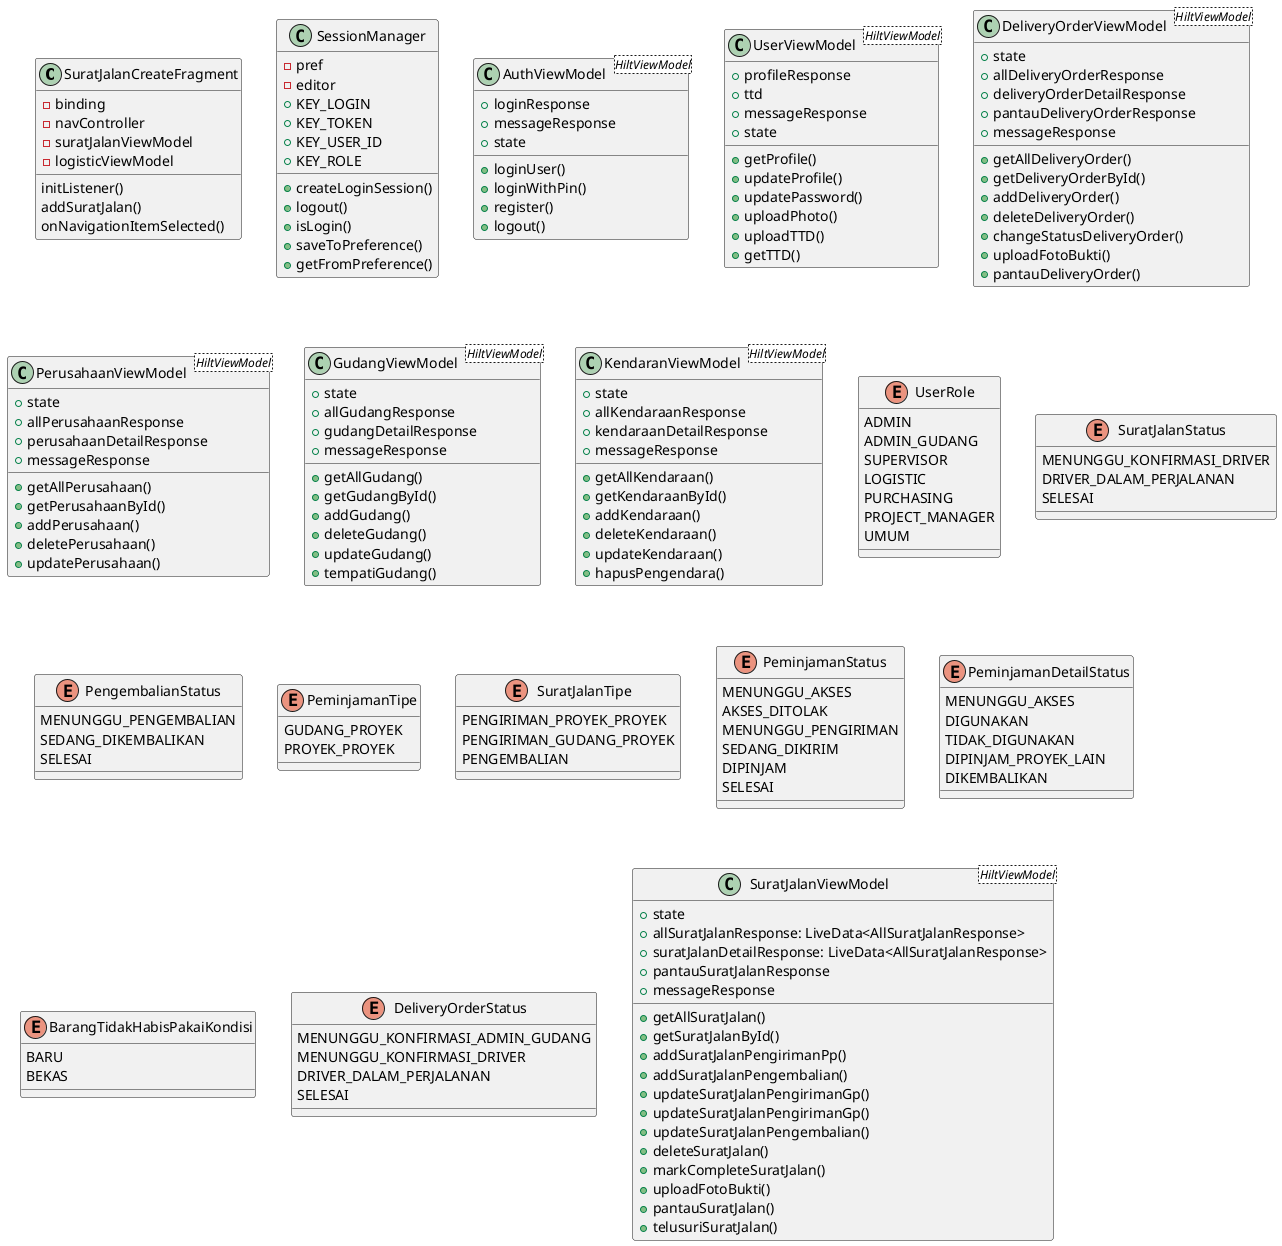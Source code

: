 @startuml
'https://plantuml.com/class-diagram

class SuratJalanCreateFragment{
    -binding
    -navController
    -suratJalanViewModel
    -logisticViewModel
    initListener()
    addSuratJalan()
    onNavigationItemSelected()
}

class SessionManager {
    -pref
    -editor
    +KEY_LOGIN
    +KEY_TOKEN
    +KEY_USER_ID
    +KEY_ROLE
    +createLoginSession()
    +logout()
    +isLogin()
    +saveToPreference()
    +getFromPreference()
}

class AuthViewModel<HiltViewModel> {
    +loginResponse
    +messageResponse
    +state
    +loginUser()
    +loginWithPin()
    +register()
    +logout()
}

class UserViewModel<HiltViewModel>{
    +profileResponse
    +ttd
    +messageResponse
    +state
    +getProfile()
    +updateProfile()
    +updatePassword()
    +uploadPhoto()
    +uploadTTD()
    +getTTD()
}

class DeliveryOrderViewModel<HiltViewModel> {
    +state
    +allDeliveryOrderResponse
    +deliveryOrderDetailResponse
    +pantauDeliveryOrderResponse
    +messageResponse
    +getAllDeliveryOrder()
    +getDeliveryOrderById()
    +addDeliveryOrder()
    +deleteDeliveryOrder()
    +changeStatusDeliveryOrder()
    +uploadFotoBukti()
    +pantauDeliveryOrder()
}

class PerusahaanViewModel<HiltViewModel> {
    +state
    +allPerusahaanResponse
    +perusahaanDetailResponse
    +messageResponse
    +getAllPerusahaan()
    +getPerusahaanById()
    +addPerusahaan()
    +deletePerusahaan()
    +updatePerusahaan()
}

class GudangViewModel<HiltViewModel> {
    +state
    +allGudangResponse
    +gudangDetailResponse
    +messageResponse
    +getAllGudang()
    +getGudangById()
    +addGudang()
    +deleteGudang()
    +updateGudang()
    +tempatiGudang()
}

class KendaranViewModel<HiltViewModel> {
    +state
    +allKendaraanResponse
    +kendaraanDetailResponse
    +messageResponse
    +getAllKendaraan()
    +getKendaraanById()
    +addKendaraan()
    +deleteKendaraan()
    +updateKendaraan()
    +hapusPengendara()
}

enum UserRole {
ADMIN
ADMIN_GUDANG
SUPERVISOR
LOGISTIC
PURCHASING
PROJECT_MANAGER
UMUM
}

enum SuratJalanStatus {
    MENUNGGU_KONFIRMASI_DRIVER
    DRIVER_DALAM_PERJALANAN
    SELESAI
}

enum PengembalianStatus {
    MENUNGGU_PENGEMBALIAN
    SEDANG_DIKEMBALIKAN
    SELESAI
}
enum PeminjamanTipe {
    GUDANG_PROYEK
    PROYEK_PROYEK
}
enum SuratJalanTipe {
    PENGIRIMAN_PROYEK_PROYEK
    PENGIRIMAN_GUDANG_PROYEK
    PENGEMBALIAN
}
enum PeminjamanStatus {
    MENUNGGU_AKSES
    AKSES_DITOLAK
    MENUNGGU_PENGIRIMAN
    SEDANG_DIKIRIM
    DIPINJAM
    SELESAI
}

enum PeminjamanDetailStatus {
    MENUNGGU_AKSES
    DIGUNAKAN
    TIDAK_DIGUNAKAN
    DIPINJAM_PROYEK_LAIN
    DIKEMBALIKAN
}

enum BarangTidakHabisPakaiKondisi {
    BARU
    BEKAS
}

enum DeliveryOrderStatus {
    MENUNGGU_KONFIRMASI_ADMIN_GUDANG
    MENUNGGU_KONFIRMASI_DRIVER
    DRIVER_DALAM_PERJALANAN
    SELESAI
}
class SuratJalanViewModel<HiltViewModel> {
    +state
    +allSuratJalanResponse: LiveData<AllSuratJalanResponse>
    +suratJalanDetailResponse: LiveData<AllSuratJalanResponse>
    +pantauSuratJalanResponse
    +messageResponse
    +getAllSuratJalan()
    +getSuratJalanById()
    +addSuratJalanPengirimanPp()
    +addSuratJalanPengembalian()
    +updateSuratJalanPengirimanGp()
    +updateSuratJalanPengirimanGp()
    +updateSuratJalanPengembalian()
    +deleteSuratJalan()
    +markCompleteSuratJalan()
    +uploadFotoBukti()
    +pantauSuratJalan()
    +telusuriSuratJalan()
}

newpage
header "Module"
abstract NetworkModule<SingletonComponent> {
    +provideFirebaseReference()
    +provideConnectivityManager()
    +provideOkHttpClient()
    +provideDistanceMatrixService()
    +provideRetrofit()
    +provideApiService()
    +provideAuthService()
    +provideUserService()
    +provideBarangService()
    +provideDeliveryOrderService()
    +provideProyekService()
    +providePerusahaanService()
    +provideGudangService()
    +providePeminjamanService()
    +providePengembalianService()
    +provideAksesBarangService()
    +provideKendaraanService()
    +providePreOrderService()
    +provideSuratJalanService()
}
abstract StorageModule<SingletonComponent> {
    +provideSessionManager()
}

abstract RepositoryModule<SingletonComponent> {
    +provideSuratJalanRepository()
    +provideTourismRepository()
    +provideLogisticRepository()
    +provideLogisticRepository()
    +provideStorageRepository()
    +provideKendaraanRepository()
    +providePeminjamanRepository()
    +providePengembalianRepository()
    +providePerusahaanRepository()
    +provideGudangRepository()
    +provideProyekRepository()
    +provideBarangRepository()
    +provideAksesBarangRepository()
    +provideDeliveryOrderRepository()
}
abstract AppModule<ViewModelComponent> {
    +provideGetAllSuratJalanUseCase(getAllSuratJalanInteractor): GetAllSuratJalanUseCase
    +provideGetSuratJalanByIdUseCase(getSuratJalanByIdInteractor): GetSuratJalanByIdUseCase
    +provideUpdateSuratJalanPengirimanPpUseCase(updateSuratJalanPengirimanPpInteractor): UpdateSuratJalanPengirimanPpUseCase
    +provideUpdateSuratJalanPengirimanGpUseCase(updateSuratJalanPengirimanGpInteractor): UpdateSuratJalanPengirimanGpUseCase
    +provideUpdateSuratJalanPengembalianUseCase(updateSuratJalanPengembalianInteractor): UpdateSuratJalanPengembalianUseCase
    +provideAddSuratJalanPengirimanPpUseCase(addSuratJalanPengirimanPpInteractor): AddSuratJalanPengirimanPpUseCase
    +provideAddSuratJalanPengirimanGpUseCase(addSuratJalanPengirimanGpInteractor): AddSuratJalanPengirimanGpUseCase
    +provideAddSuratJalanPengembalianUseCase(addSuratJalanPengembalianInteractor): AddSuratJalanPengembalianUseCase
    +provideSendSuratJalanUseCase(sendSuratJalanInteractor): SendSuratJalanUseCase
    +provideAddTtdSuratJalanUseCase(addTtdSuratJalanInteractor): AddTtdSuratJalanUseCase
    +provideMarkCompleteSuratJalanUseCase(markCompleteSuratJalanInteractor): MarkCompleteSuratJalanUseCase
    +provideUploadFotoBuktiSuratJalanUseCase(uploadFotoBuktiSuratJalanInteractor): UploadFotoBuktiSuratJalanUseCase

    +provideLoginUseCase(loginInteractor): LoginUseCase
    +provideRegisterUseCase(registerInteractor): RegisterUseCase
    +provideLogoutUseCase(logoutInteractor): LogoutUseCase

    +provideGetLogisticCoordinateUseCase(getLogisticCoordinateInteractor): GetLogisticCoordinateUseCase
    +provideSetLogisticCoordinateUseCase(setLogisticCoordinateInteractor): SetLogisticCoordinateUseCase

    +provideGetAllPeminjamanGpDoesntHaveSuratJalanUseCase(getAllPeminjamanGpDoesntHaveSuratJalanInteractor): GetAllPeminjamanGpDoesntHaveSuratJalanUseCase
    +provideGetAllPeminjamanPpDoesntHaveSuratJalanUseCase(getAllPeminjamanPpDoesntHaveSuratJalanInteractor): GetAllPeminjamaPpDoesntHaveSuratJalanUseCase

    +provideGetAllPengembalianDoesntHaveSuratJalanUseCase(getAllPengembalianDoesntHaveSuratJalanInteractor): GetAllPengembalianDoesntHaveSuratJalanUseCase

    +provideKendaraanUseCase()
    +providePeminjamanUseCase()
    +providePengembalianUseCase()
    +providePerusahaanUseCase()
    +provideGudangUseCase()
    +provideProyekUseCase()
    +provideBarangUseCase()
    +provideAksesBarangUseCase()
    +provideDeliveryOrderUseCase()
    +providePreOrderUseCase()
    +provideUserUseCase()
    +provideDistanceMatrixUseCase()
}
NetworkModule -[hidden]r- AppModule
StorageModule -[hidden]u- RepositoryModule

newpage
header "Use Case"

    interface GetAllSuratJalanUseCase{
        +execute(tipe, status, dateStart, dateEnd, size, search)
    }
    interface GetSuratJalanByIdUseCase{
        +execute(suratJalanId)
    }
    interface UpdateSuratJalanPengirimanPpUseCase{
        +execute(suratJalanId, peminjamanId, logisticId, kendaraanId, ttdAdmin)
    }
    interface UpdateSuratJalanPengirimanGpUseCase{
        +execute(suratJalanId, peminjamanId, logisticId, kendaraanId, ttdAdmin)
    }
    interface UpdateSuratJalanPengembalianUseCase{
        +execute(suratJalanId, pengembalianId, logisticId, kendaraanId, ttdAdmin)
    }
    interface AddSuratJalanPengirimanPpUseCase{
        +execute(peminjamanId, logisticId, kendaraanId, ttdAdmin)
    }
    interface AddSuratJalanPengirimanGpUseCase{
        +execute(peminjamanId, logisticId, kendaraanId, ttdAdmin)
    }
    interface AddSuratJalanPengembalianUseCase{
        +execute(pengembalianId, logisticId, kendaraanId, ttdAdmin)
    }
    interface SendSuratJalanUseCase{
        +execute(suratJalanId)
    }
    interface AddTtdSuratJalanUseCase{
        +execute(suratJalanId)
    }
    interface MarkCompleteSuratJalanUseCase{
        +execute(suratJalanId)
    }
    interface UploadFotoBuktiSuratJalanUseCase{
        +execute(suratJalanId, foto)
    }
    interface DeleteSuratJalanUseCase{
        +execute(suratJalanId)
    }

    interface LoginUseCase{
        +execute(email, password)
    }
    interface LoginWithPinUseCase{
        +execute(pin)
    }
    interface RegisterUseCase{
        +execute(nama, noHp, email, password)
    }
    interface LogoutUseCase{
        +execute()
    }

    interface GetAllLogisticUseCase{
        +execute(search)
    }
    interface GetLogisticCoordinateUseCase{
        +execute(logisticId)
    }
    interface SetLogisticCoordinateUseCase{
        +execute(logisticId, logisticCoordinate)
    }

    interface GetAllPeminjamanGpDoesntHaveSuratJalanUseCase{
        +execute(search)
    }
    interface GetAllPeminjamanPpDoesntHaveSuratJalanUseCase{
        +execute(search)
    }
    interface GetAllPengembalianDoesntHaveSuratJalanUseCase{
        +execute(search)
    }

    interface GetAllKendaraanUseCase{
       +execute(jenis, search)
    }
    interface GetKendaraanByIdUseCase{
       +execute(kendaraanId)
    }
    interface AddKendaraanUseCase{
        +execute(merk, platNomor, jenis, gudangId, foto)
    }
    interface UpdateKendaraanUseCase{
        +execute(kendaraanId, merk, platNomor, jenis, gudangId, foto)
    }
    interface DeleteKendaraanUseCase{
        +execute(kendaraanId)
    }
    interface DeletePengendaraUseCase{
        +execute(kendaraanId)
    }

    interface GetAllPerusahaanUseCase{
       +execute(search)
    }
    interface GetPerusahaanByIdUseCase{
       +execute(perusahaanId)
    }
    interface AddPerusahaanUseCase{
        +execute(nama, alamat, kota, provinsi, latitude, longitude, foto)
    }
    interface UpdatePerusahaanUseCase{
        +execute(perusahaanId, nama, alamat, kota, provinsi, latitude, longitude, foto)
    }
    interface DeletePerusahaanUseCase{
        +execute(perusahaanId)
    }

    interface GetAllGudangUseCase{
       +execute(search)
    }
    interface GetGudangByIdUseCase{
       +execute()
    }
    interface AddGudangUseCase{
        +execute()
    }
    interface UpdateGudangUseCase{
        +execute()
    }
    interface DeleteGudangUseCase{
        +execute()
    }
    interface TempatiGudangUseCase{
        +execute(gudangId)
    }

    interface GetAllDeliveryOrderUseCase{
        +execute(status, date_start, date_end, size, search)
    }
    interface GetDeliveryOrderByIdUseCase{
        +execute(id)
    }
    interface UpdateDeliveryOrderUseCase{
        +execute(deliveryOrderId, perusahaanId, gudangId, perihal, untukPerhatian, tanggalPengambilan, ttdPurchasing)
    }
    interface DeleteDeliveryOrderUseCase{
        +execute(deliveryOrderId)
    }
    interface AddDeliveryOrderUseCase{
        +execute(perusahaanId, gudangId, perihal, untukPerhatian, tanggalPengambilan, ttdPurchasing)
    }
    interface SendDeliveryOrderUseCase{
        +execute(deliveryOrderId)
    }
    interface MarkCompleteDeliveryOrderUseCase{
        +execute(deliveryOrderId)
    }
    interface UploadFotoBuktiDeliveryOrderUseCase{
        +execute(deliveryOrderId, foto)
    }

    interface GetAllPreOrderByDeliveryOrderIdUseCase{
        +execute(deliveryOrderId)
    }
    interface GetPreOrderByIdUseCase{
        +execute(preOrderId)
    }
    interface AddPreOrderUseCase{
        +execute(namaMaterial, ukuran, satuan, jumlah, keterangan)
    }
    interface UpdatePreOrderUseCase{
        +execute(preOrderId, namaMaterial, ukuran, satuan, jumlah, keterangan)
    }
    interface DeletePreOrderUseCase{
        +execute(preOrderId)
    }

    interface GetUserByIdUseCase{
        +execute(userId)
    }
    interface GetUserTtdUseCase{
        +execute(userId)
    }
    interface UpdateUserProfileUseCase{
        +execute(userId, nama, email, noHp)
    }
    interface UpdateUserPasswordUseCase{
        +execute(userId, oldPassword, newPassword)
    }
    interface UpdateUserPinUseCase{
        +execute(userId, oldPin, newPin)
    }
    interface UploadUserPhotoUseCase{
        +execute(userId, photo)
    }
    interface UploadUserTtdUseCase{
        +execute(userId, ttd)
    }

    interface GetDistanceMatrixUseCase{
        +execute(coordinates)
    }

newpage

header "Use Case Interactor"

'    GetAllSuratJalanInteractor -[hidden]r- GetSuratJalanByIdInteractor
'    GetSuratJalanByIdInteractor -[hidden]r- UpdateSuratJalanPengirimanPpInteractor
'    UpdateSuratJalanPengirimanPpInteractor -[hidden]r- UpdateSuratJalanPengirimanGpInteractor
'    UpdateSuratJalanPengembalianInteractor -[hidden]u- GetAllSuratJalanInteractor
'    UpdateSuratJalanPengembalianInteractor -[hidden]r- AddSuratJalanPengirimanPpInteractor
'    AddSuratJalanPengirimanPpInteractor -[hidden]r- AddSuratJalanPengirimanGpInteractor
'    AddSuratJalanPengirimanGpInteractor -[hidden]r- RegisterInteractor
'    AddSuratJalanPengembalianInteractor -[hidden]u- UpdateSuratJalanPengembalianInteractor

    class GetAllSuratJalanInteractor{
        +suratJalanRepository
        +execute(tipe, status, dateStart, dateEnd, size, search)
    }
    class GetSuratJalanByIdInteractor{
        +suratJalanRepository
        +execute(suratJalanId)
    }
    class UpdateSuratJalanPengirimanPpInteractor{
        +suratJalanRepository
        +execute(suratJalanId, peminjamanId, logisticId, kendaraanId, ttdAdmin)
    }
    class UpdateSuratJalanPengirimanGpInteractor{
        +suratJalanRepository
        +execute(suratJalanId, peminjamanId, logisticId, kendaraanId, ttdAdmin)
    }
    class UpdateSuratJalanPengembalianInteractor{
        +suratJalanRepository
        +execute(suratJalanId, pengembalianId, logisticId, kendaraanId, ttdAdmin)
    }
    class AddSuratJalanPengirimanPpInteractor{
        +suratJalanRepository
        +execute(peminjamanId, logisticId, kendaraanId, ttdAdmin)
    }
    class AddSuratJalanPengirimanGpInteractor{
        +suratJalanRepository
        +execute(peminjamanId, logisticId, kendaraanId, ttdAdmin)
    }

    class AddSuratJalanPengembalianInteractor{
        +suratJalanRepository
        +execute(pengembalianId, logisticId, kendaraanId, ttdAdmin)
    }
    class SendSuratJalanInteractor{
        +suratJalanRepository
        +execute(suratJalanId)
    }
    class AddTtdSuratJalanInteractor{
        +suratJalanRepository
        +execute(suratJalanId)
    }
    class MarkCompleteSuratJalanInteractor{
        +suratJalanRepository
        +execute(suratJalanId)
    }
    class UploadFotoBuktiSuratJalanInteractor{
        +suratJalanRepository
        +execute(suratJalanId, foto)
    }
    class DeleteSuratJalanInteractor{
        +suratJalanRepository
        +execute(suratJalanId)
    }

    class LoginInteractor{
        +authRepository
        +execute(email, password)
    }
    class LoginWithPinInteractor{
        +authRepository
        +execute(pin)
    }
    class RegisterInteractor{
        +authRepository
        +execute(nama, noHp, email, password)
    }
    class LogoutInteractor{
        +authRepository
        +execute()
    }

    class GetAllLogisticInteractor{
        +logisticRepository
        +execute(search)
    }
    class GetLogisticCoordinateInteractor{
        +logisticRepository
        +execute(logisticId)
    }
    class SetLogisticCoordinateInteractor{
        +logisticRepository
        +execute(logisticId, logisticCoordinate)
    }

    class GetAllPeminjamanGpDoesntHaveSuratJalanInteractor{
        +peminjamanRepository
        +execute(search)
    }
    class GetAllPeminjamanPpDoesntHaveSuratJalanInteractor{
        +peminjamanRepository
        +execute(search)
    }
    class GetAllPengembalianDoesntHaveSuratJalanInteractor{
        +Repository
        +execute(search)
    }

    class GetAllKendaraanInteractor{
        +kendaraanRepository
       +execute(jenis, search)
    }
    class GetKendaraanByIdInteractor{
        +kendaraanRepository
       +execute(kendaraanId)
    }
    class AddKendaraanInteractor{
        +kendaraanRepository
        +execute(merk, platNomor, jenis, gudangId, foto)
    }
    class UpdateKendaraanInteractor{
        +kendaraanRepository
        +execute(kendaraanId, merk, platNomor, jenis, gudangId, foto)
    }
    class DeleteKendaraanInteractor{
        +kendaraanRepository
        +execute(kendaraanId)
    }
    class DeletePengendaraInteractor{
        +kendaraanRepository
        +execute(kendaraanId)
    }

    class GetAllPerusahaanInteractor{
        +perusahaanRepository
       +execute(search)
    }
    class GetPerusahaanByIdInteractor{
        +perusahaanRepository
       +execute(perusahaanId)
    }
    class AddPerusahaanInteractor{
        +perusahaanRepository
        +execute(nama, alamat, kota, provinsi, latitude, longitude, foto)
    }
    class UpdatePerusahaanInteractor{
        +perusahaanRepository
        +execute(perusahaanId, nama, alamat, kota, provinsi, latitude, longitude, foto)
    }
    class DeletePerusahaanInteractor{
        +perusahaanRepository
        +execute(perusahaanId)
    }

    class GetAllGudangInteractor{
        +gudangRepository
       +execute(search)
    }
    class GetGudangByIdInteractor{
        +gudangRepository
       +execute(gudangId)
    }
    class AddGudangInteractor{
        +gudangRepository
        +execute(nama, alamat, kota, provinsi, latitude, longitude, foto)
    }
    class UpdateGudangInteractor{
        +gudangRepository
        +execute(gudangId, nama, alamat, kota, provinsi, latitude, longitude, foto)
    }
    class DeleteGudangInteractor{
        +gudangRepository
        +execute(gudangId)
    }
    class TempatiGudangInteractor{
        +gudangRepository
        +execute(gudangId)
    }

    class GetAllDeliveryOrderInteractor{
        +deliveryOrderRepository
        +execute(status, date_start, date_end, size, search)
    }
    class GetDeliveryOrderByIdInteractor{
        +deliveryOrderRepository
        +execute(id)
    }
    class UpdateDeliveryOrderInteractor{
        +deliveryOrderRepository
        +execute(deliveryOrderId, perusahaanId, gudangId, perihal, untukPerhatian, tanggalPengambilan, ttdPurchasing)
    }
    class DeleteDeliveryOrderInteractor{
        +deliveryOrderRepository
        +execute(deliveryOrderId)
    }
    class AddDeliveryOrderInteractor{
        +deliveryOrderRepository
        +execute(perusahaanId, gudangId, perihal, untukPerhatian, tanggalPengambilan, ttdPurchasing)
    }
    class SendDeliveryOrderInteractor{
        +deliveryOrderRepository
        +execute(deliveryOrderId)
    }
    class MarkCompleteDeliveryOrderInteractor{
        +deliveryOrderRepository
        +execute(deliveryOrderId)
    }
    class UploadFotoBuktiDeliveryOrderInteractor{
        +deliveryOrderRepository
        +execute(deliveryOrderId, foto)
    }

    class GetAllPreOrderByDeliveryOrderIdInteractor{
        +preOrderRepository
        +execute(deliveryOrderId)
    }
    class GetPreOrderByIdInteractor{
        +preOrderRepository
        +execute(preOrderId)
    }
    class AddPreOrderInteractor{
        +preOrderRepository
        +execute(namaMaterial, ukuran, satuan, jumlah, keterangan)
    }
    class UpdatePreOrderInteractor{
        +preOrderRepository
        +execute(preOrderId, namaMaterial, ukuran, satuan, jumlah, keterangan)
    }
    class DeletePreOrderInteractor{
        +preOrderRepository
        +execute(preOrderId)
    }

    class GetUserByIdInteractor{
        +userRepository
        +execute(userId)
    }
    class GetUserTtdInteractor{
        +userRepository
        +execute(userId)
    }
    class UpdateUserProfileInteractor{
        +userRepository
        +execute(userId, nama, email, noHp)
    }
    class UpdateUserPasswordInteractor{
        +userRepository
        +execute(userId, oldPassword, newPassword)
    }
    class UpdateUserPinInteractor{
        +userRepository
        +execute(userId, oldPin, newPin)
    }
    class UploadUserPhotoInteractor{
        +userRepository
        +execute(userId, photo)
    }
    class UploadUserTtdInteractor{
        +userRepository
        +execute(userId, ttd)
    }

    class GetDistanceMatrixInteractor{
        +distanceMatrixRepository
        +execute(coordinates)
    }

newpage
header "Api Service"


    interface DistanceMatrixService{
        +getDistanceMatrix(coordinates)
    }
    interface AuthService{
        +login(email, password)
        +loginWithPin(pin)
        +register(nama, noHp, email, password)
        +logout()
    }

    interface LogisticService{
        +getAllLogistic(search)
        +getLogisticCoordinate(logisticId)
        +setLogisticCoordinate(logisticId, logisticCoordinate)
    }

    interface PeminjamanService{
        +getAllPeminjamanGpDoesntHaveSuratJalan(search)
        +getAllPeminjamanPpDoesntHaveSuratJalan(search)
    }

    interface PengembalianService {
        +getAllPengembalianDoesntHaveSuratJalan(search)
    }

    interface KendaraanService{
        +getAllKendaraan(jenis, search)
        +getKendaraanById(kendaraanId)
        +addKendaraan(merk, platNomor, jenis, gudangId, foto)
        +updateKendaraan(kendaraanId, merk, platNomor, jenis, gudangId, foto)
        +deleteKendaraan(kendaraanId)
        +deletePengendara(kendaraanId)
    }

    interface PreOrderService{
        +getAllPreOrderByDeliveryOrderId(deliveryOrderId)
        +getPreOrderById(preOrderId)
        +addPreOrder(namaMaterial, ukuran, satuan, jumlah, keterangan)
        +updatePreOrder(preOrderId, namaMaterial, ukuran, satuan, jumlah, keterangan)
        +deletePreOrder(preOrderId)
    }
    interface PerusahaanService{
        +getAllPerusahaan(search)
        +getPerusahaanById(perusahaanId)
        +addPerusahaan(nama, alamat, kota, provinsi, latitude, longitude, foto)
        +updatePerusahaan(perusahaanId, nama, alamat, kota, provinsi, latitude, longitude, foto)
        +deletePerusahaan(perusahaanId)
    }

    interface GudangService{
        +getAllGudang(search)
        +getGudangById(gudangId)
        +addGudang(nama, alamat, kota, provinsi, latitude, longitude, foto)
        +updateGudang(gudangId, nama, alamat, kota, provinsi, latitude, longitude, foto)
        +deleteGudang(gudangId)
        +tempatiGudang(gudangId)
    }



    interface UserService{
        +getUserById(userId)
        +getUserTtd(userId)
        +updateUserProfile(userId, nama, email, noHp)
        +updateUserPassword(userId, oldPassword, newPassword)
        +updateUserPin(userId, oldPin, newPin)
        +uploadUserPhoto(userId, photo)
        +uploadUserTtd(userId, ttd)
    }
    interface DeliveryOrderService{
        +getAllDeliveryOrder(status, date_start, date_end, size, search)
        +getDeliveryOrderById(id)
        +updateDeliveryOrder(deliveryOrderId, perusahaanId, gudangId, perihal, untukPerhatian, tanggalPengambilan, ttdPurchasing)
        +deleteDeliveryOrder(deliveryOrderId)
        +addDeliveryOrder(perusahaanId, gudangId, perihal, untukPerhatian, tanggalPengambilan, ttdPurchasing)
        +sendDeliveryOrder(deliveryOrderId)
        +markCompleteDeliveryOrder(deliveryOrderId)
        +uploadFotoBuktiDeliveryOrder(deliveryOrderId, foto)
    }
    interface SuratJalanService{
        +getAllSuratJalan(tipe, status, dateStart, dateEnd, size, search)
        +getSuratJalanById(suratJalanId)
        +updateSuratJalanPengirimanPp(suratJalanId, peminjamanId, logisticId, kendaraanId, ttdAdmin)
        +updateSuratJalanPengirimanGp(suratJalanId, peminjamanId, logisticId, kendaraanId, ttdAdmin)
        +updateSuratJalanPengembalian(suratJalanId, pengembalianId, logisticId, kendaraanId, ttdAdmin)
        +addSuratJalanPengirimanPp(peminjamanId, logisticId, kendaraanId, ttdAdmin)
        +addSuratJalanPengirimanGp(peminjamanId, logisticId, kendaraanId, ttdAdmin)
        +addSuratJalanPengembalian(pengembalianId, logisticId, kendaraanId, ttdAdmin)
        +sendSuratJalan(suratJalanId)
        +addTtdSuratJalan(suratJalanId)
        +markCompleteSuratJalan(suratJalanId)
        +uploadFotoBuktiSuratJalan(suratJalanId, foto)
        +deleteSuratJalan(suratJalanId)
    }

    PreOrderService -[hidden]r- DistanceMatrixService
    DistanceMatrixService -[hidden]r- PengembalianService
    LogisticService -[hidden]u- PengembalianService
    PerusahaanService -[hidden]l- PeminjamanService
    KendaraanService -[hidden]u- LogisticService
    UserService -[hidden]u- KendaraanService
    AuthService -[hidden]l- UserService
    GudangService -[hidden]l- AuthService
    DeliveryOrderService -[hidden]u- AuthService
    DeliveryOrderService -[hidden]r- SuratJalanService
    PreOrderService -[hidden]l- KendaraanService
    PerusahaanService -[hidden]u- SuratJalanService
@enduml
